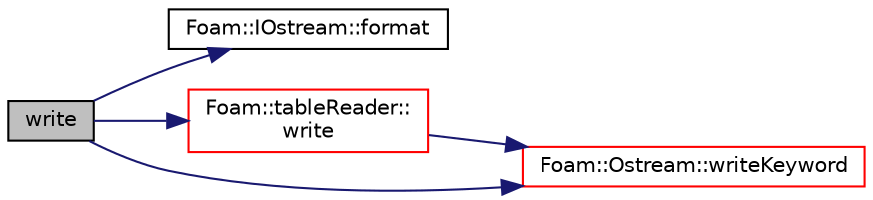 digraph "write"
{
  bgcolor="transparent";
  edge [fontname="Helvetica",fontsize="10",labelfontname="Helvetica",labelfontsize="10"];
  node [fontname="Helvetica",fontsize="10",shape=record];
  rankdir="LR";
  Node1 [label="write",height=0.2,width=0.4,color="black", fillcolor="grey75", style="filled", fontcolor="black"];
  Node1 -> Node2 [color="midnightblue",fontsize="10",style="solid",fontname="Helvetica"];
  Node2 [label="Foam::IOstream::format",height=0.2,width=0.4,color="black",URL="$a01185.html#a1e2dd3d90088c6d1ed0a27bd75d814fb",tooltip="Return current stream format. "];
  Node1 -> Node3 [color="midnightblue",fontsize="10",style="solid",fontname="Helvetica"];
  Node3 [label="Foam::tableReader::\lwrite",height=0.2,width=0.4,color="red",URL="$a02549.html#a4bc86b48333705e13add9de0db8eebd3",tooltip="Write additional information. "];
  Node3 -> Node4 [color="midnightblue",fontsize="10",style="solid",fontname="Helvetica"];
  Node4 [label="Foam::Ostream::writeKeyword",height=0.2,width=0.4,color="red",URL="$a01736.html#a3c58b2bb9174ea3c4a5fa58095d1290e",tooltip="Write the keyword followed by an appropriate indentation. "];
  Node1 -> Node4 [color="midnightblue",fontsize="10",style="solid",fontname="Helvetica"];
}
